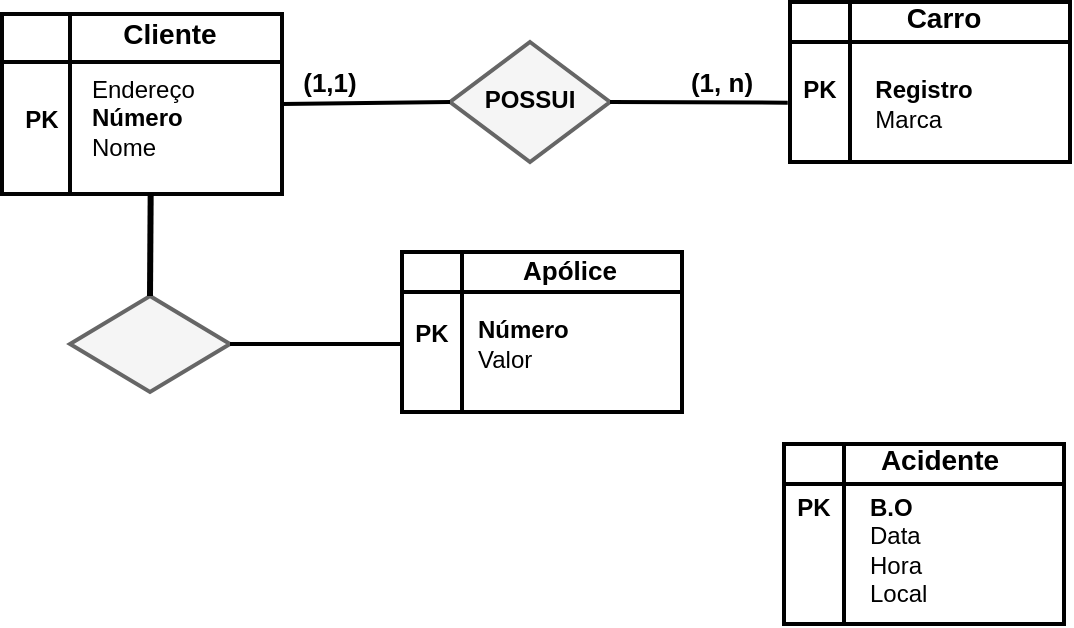<mxfile version="13.4.6" type="device"><diagram id="XObFktixO3qFmYju81r3" name="Page-1"><mxGraphModel dx="1332" dy="548" grid="1" gridSize="10" guides="1" tooltips="1" connect="1" arrows="1" fold="1" page="1" pageScale="1" pageWidth="827" pageHeight="1169" math="0" shadow="0"><root><mxCell id="0"/><mxCell id="1" parent="0"/><mxCell id="VCGa6nchXKdZMej22CNa-46" value="" style="rhombus;whiteSpace=wrap;html=1;strokeWidth=2;fontSize=14;align=left;fillColor=#f5f5f5;strokeColor=#666666;fontColor=#333333;" parent="1" vertex="1"><mxGeometry x="350" y="129" width="80" height="60" as="geometry"/></mxCell><mxCell id="VCGa6nchXKdZMej22CNa-51" value="" style="endArrow=none;html=1;fontSize=14;exitX=1;exitY=0.5;exitDx=0;exitDy=0;strokeWidth=2;entryX=-0.008;entryY=0.629;entryDx=0;entryDy=0;entryPerimeter=0;" parent="1" source="VCGa6nchXKdZMej22CNa-46" target="VCGa6nchXKdZMej22CNa-9" edge="1"><mxGeometry width="50" height="50" relative="1" as="geometry"><mxPoint x="430" y="150" as="sourcePoint"/><mxPoint x="500" y="160" as="targetPoint"/></mxGeometry></mxCell><mxCell id="VCGa6nchXKdZMej22CNa-52" value="" style="endArrow=none;html=1;fontSize=14;exitX=1;exitY=0.5;exitDx=0;exitDy=0;entryX=0;entryY=0.5;entryDx=0;entryDy=0;strokeWidth=2;" parent="1" source="VCGa6nchXKdZMej22CNa-1" target="VCGa6nchXKdZMej22CNa-46" edge="1"><mxGeometry width="50" height="50" relative="1" as="geometry"><mxPoint x="270" y="200" as="sourcePoint"/><mxPoint x="320" y="150" as="targetPoint"/></mxGeometry></mxCell><mxCell id="VCGa6nchXKdZMej22CNa-53" value="&lt;span style=&quot;font-size: 12px&quot;&gt;&lt;b&gt;POSSUI&lt;/b&gt;&lt;/span&gt;" style="text;html=1;strokeColor=none;fillColor=none;align=center;verticalAlign=middle;whiteSpace=wrap;rounded=0;fontSize=12;" parent="1" vertex="1"><mxGeometry x="370" y="148" width="40" height="20" as="geometry"/></mxCell><mxCell id="VCGa6nchXKdZMej22CNa-54" value="&lt;b&gt;(1, n)&lt;/b&gt;" style="text;html=1;strokeColor=none;fillColor=none;align=center;verticalAlign=middle;whiteSpace=wrap;rounded=0;fontSize=13;" parent="1" vertex="1"><mxGeometry x="466" y="139" width="40" height="20" as="geometry"/></mxCell><mxCell id="VCGa6nchXKdZMej22CNa-55" value="&lt;b&gt;(1,1)&lt;/b&gt;" style="text;html=1;strokeColor=none;fillColor=none;align=center;verticalAlign=middle;whiteSpace=wrap;rounded=0;fontSize=13;" parent="1" vertex="1"><mxGeometry x="270" y="139" width="40" height="20" as="geometry"/></mxCell><mxCell id="VCGa6nchXKdZMej22CNa-57" value="" style="rhombus;whiteSpace=wrap;html=1;strokeWidth=2;fontSize=13;align=left;fillColor=#f5f5f5;strokeColor=#666666;fontColor=#333333;" parent="1" vertex="1"><mxGeometry x="160" y="256" width="80" height="48" as="geometry"/></mxCell><mxCell id="VCGa6nchXKdZMej22CNa-62" value="" style="endArrow=none;html=1;strokeWidth=2;fontSize=12;entryX=0;entryY=0.75;entryDx=0;entryDy=0;exitX=1;exitY=0.5;exitDx=0;exitDy=0;" parent="1" source="VCGa6nchXKdZMej22CNa-57" target="VCGa6nchXKdZMej22CNa-29" edge="1"><mxGeometry width="50" height="50" relative="1" as="geometry"><mxPoint x="250" y="280" as="sourcePoint"/><mxPoint x="310" y="265" as="targetPoint"/></mxGeometry></mxCell><mxCell id="VCGa6nchXKdZMej22CNa-17" value="" style="group;strokeWidth=2;" parent="1" vertex="1" connectable="0"><mxGeometry x="126" y="115" width="140" height="90" as="geometry"/></mxCell><mxCell id="VCGa6nchXKdZMej22CNa-1" value="" style="shape=internalStorage;whiteSpace=wrap;html=1;backgroundOutline=1;dx=34;dy=24;fontColor=#333333;fillColor=none;strokeColor=#030303;strokeWidth=2;" parent="VCGa6nchXKdZMej22CNa-17" vertex="1"><mxGeometry width="140" height="90" as="geometry"/></mxCell><mxCell id="VCGa6nchXKdZMej22CNa-2" value="Cliente" style="text;html=1;strokeColor=none;fillColor=none;align=center;verticalAlign=middle;whiteSpace=wrap;rounded=0;fontSize=14;fontStyle=1" parent="VCGa6nchXKdZMej22CNa-17" vertex="1"><mxGeometry x="64" y="4" width="40" height="12.857" as="geometry"/></mxCell><mxCell id="VCGa6nchXKdZMej22CNa-28" value="PK" style="text;html=1;strokeColor=none;fillColor=none;align=center;verticalAlign=middle;whiteSpace=wrap;rounded=0;fontStyle=1" parent="VCGa6nchXKdZMej22CNa-17" vertex="1"><mxGeometry y="43.997" width="40" height="18" as="geometry"/></mxCell><mxCell id="VCGa6nchXKdZMej22CNa-18" value="Endereço&lt;br&gt;&lt;b&gt;Número&lt;/b&gt;&lt;br&gt;Nome" style="text;html=1;strokeColor=none;fillColor=none;align=left;verticalAlign=middle;whiteSpace=wrap;rounded=0;spacingTop=0;spacing=2;perimeterSpacing=0;" parent="VCGa6nchXKdZMej22CNa-17" vertex="1"><mxGeometry x="43" y="31.709" width="80" height="40" as="geometry"/></mxCell><mxCell id="VCGa6nchXKdZMej22CNa-61" value="" style="endArrow=none;html=1;fontSize=12;exitX=0.5;exitY=0;exitDx=0;exitDy=0;strokeWidth=3;entryX=0.531;entryY=0.995;entryDx=0;entryDy=0;entryPerimeter=0;" parent="1" source="VCGa6nchXKdZMej22CNa-57" target="VCGa6nchXKdZMej22CNa-1" edge="1"><mxGeometry width="50" height="50" relative="1" as="geometry"><mxPoint x="200" y="246" as="sourcePoint"/><mxPoint x="201" y="230" as="targetPoint"/></mxGeometry></mxCell><mxCell id="VCGa6nchXKdZMej22CNa-64" value="" style="group" parent="1" vertex="1" connectable="0"><mxGeometry x="520" y="109" width="140" height="80" as="geometry"/></mxCell><mxCell id="VCGa6nchXKdZMej22CNa-9" value="" style="shape=internalStorage;whiteSpace=wrap;html=1;backgroundOutline=1;dx=30;dy=20;fillColor=none;strokeWidth=2;" parent="VCGa6nchXKdZMej22CNa-64" vertex="1"><mxGeometry width="140.0" height="80" as="geometry"/></mxCell><mxCell id="VCGa6nchXKdZMej22CNa-10" value="Carro" style="text;html=1;strokeColor=none;fillColor=none;align=center;verticalAlign=middle;whiteSpace=wrap;rounded=0;fontStyle=1;fontSize=14;" parent="VCGa6nchXKdZMej22CNa-64" vertex="1"><mxGeometry x="57" y="2.57" width="40" height="11.429" as="geometry"/></mxCell><mxCell id="VCGa6nchXKdZMej22CNa-26" value="&lt;b&gt;Registro&lt;/b&gt;&lt;br&gt;&lt;div style=&quot;text-align: left&quot;&gt;&lt;span&gt;Marca&lt;/span&gt;&lt;/div&gt;" style="text;html=1;strokeColor=none;fillColor=none;align=center;verticalAlign=middle;whiteSpace=wrap;rounded=0;" parent="VCGa6nchXKdZMej22CNa-64" vertex="1"><mxGeometry x="37" y="36.14" width="60.0" height="29.86" as="geometry"/></mxCell><mxCell id="VCGa6nchXKdZMej22CNa-30" value="&lt;b&gt;PK&lt;/b&gt;" style="text;html=1;strokeColor=none;fillColor=none;align=center;verticalAlign=middle;whiteSpace=wrap;rounded=0;" parent="VCGa6nchXKdZMej22CNa-64" vertex="1"><mxGeometry y="34.14" width="30" height="20" as="geometry"/></mxCell><mxCell id="VCGa6nchXKdZMej22CNa-7" value="" style="shape=internalStorage;whiteSpace=wrap;html=1;backgroundOutline=1;dx=30;dy=20;fillColor=none;strokeWidth=2;" parent="1" vertex="1"><mxGeometry x="326" y="234" width="140" height="80" as="geometry"/></mxCell><mxCell id="VCGa6nchXKdZMej22CNa-8" value="Apólice" style="text;html=1;strokeColor=none;fillColor=none;align=center;verticalAlign=middle;whiteSpace=wrap;rounded=0;fontStyle=1;fontSize=13;" parent="1" vertex="1"><mxGeometry x="390" y="233" width="40" height="20" as="geometry"/></mxCell><mxCell id="VCGa6nchXKdZMej22CNa-25" value="&lt;b&gt;Número&lt;/b&gt;&lt;br&gt;Valor" style="text;html=1;strokeColor=none;fillColor=none;align=left;verticalAlign=middle;whiteSpace=wrap;rounded=0;" parent="1" vertex="1"><mxGeometry x="362" y="260" width="66" height="40" as="geometry"/></mxCell><mxCell id="VCGa6nchXKdZMej22CNa-29" value="&lt;b&gt;PK&lt;/b&gt;" style="text;html=1;strokeColor=none;fillColor=none;align=center;verticalAlign=middle;whiteSpace=wrap;rounded=0;" parent="1" vertex="1"><mxGeometry x="326" y="265" width="30" height="20" as="geometry"/></mxCell><mxCell id="VCGa6nchXKdZMej22CNa-67" value="" style="group" parent="1" vertex="1" connectable="0"><mxGeometry x="517" y="330" width="140" height="90" as="geometry"/></mxCell><mxCell id="VCGa6nchXKdZMej22CNa-68" value="" style="group" parent="VCGa6nchXKdZMej22CNa-67" vertex="1" connectable="0"><mxGeometry width="140" height="90" as="geometry"/></mxCell><mxCell id="VCGa6nchXKdZMej22CNa-11" value="" style="shape=internalStorage;whiteSpace=wrap;html=1;backgroundOutline=1;dx=30;dy=20;fillColor=none;strokeWidth=2;" parent="VCGa6nchXKdZMej22CNa-68" vertex="1"><mxGeometry width="140" height="90" as="geometry"/></mxCell><mxCell id="VCGa6nchXKdZMej22CNa-12" value="Acidente" style="text;html=1;strokeColor=none;fillColor=none;align=center;verticalAlign=middle;whiteSpace=wrap;rounded=0;fontStyle=1;fontSize=14;" parent="VCGa6nchXKdZMej22CNa-68" vertex="1"><mxGeometry x="58" y="2" width="40" height="12.857" as="geometry"/></mxCell><mxCell id="VCGa6nchXKdZMej22CNa-27" value="&lt;b&gt;B.O&lt;/b&gt;&amp;nbsp;&lt;br&gt;Data&lt;br&gt;Hora&lt;br&gt;Local" style="text;html=1;strokeColor=none;fillColor=none;align=left;verticalAlign=middle;whiteSpace=wrap;rounded=0;" parent="VCGa6nchXKdZMej22CNa-68" vertex="1"><mxGeometry x="41" y="21" width="70" height="63" as="geometry"/></mxCell><mxCell id="VCGa6nchXKdZMej22CNa-31" value="&lt;b&gt;PK&lt;/b&gt;" style="text;html=1;strokeColor=none;fillColor=none;align=center;verticalAlign=middle;whiteSpace=wrap;rounded=0;" parent="VCGa6nchXKdZMej22CNa-68" vertex="1"><mxGeometry y="22" width="30" height="20" as="geometry"/></mxCell></root></mxGraphModel></diagram></mxfile>